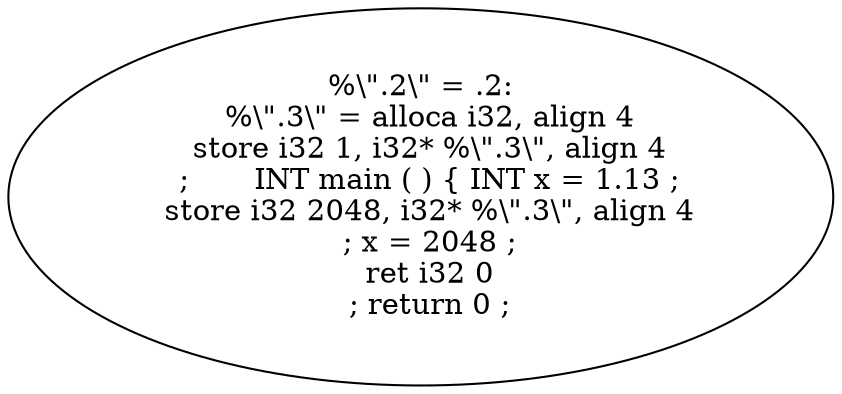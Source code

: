 digraph AST {
  "135765455803760" [label="%\\\".2\\\" = .2:
  %\\\".3\\\" = alloca i32, align 4
  store i32 1, i32* %\\\".3\\\", align 4
  ;       INT main ( ) { INT x = 1.13 ;
  store i32 2048, i32* %\\\".3\\\", align 4
  ; x = 2048 ;
  ret i32 0
  ; return 0 ;"];
}
